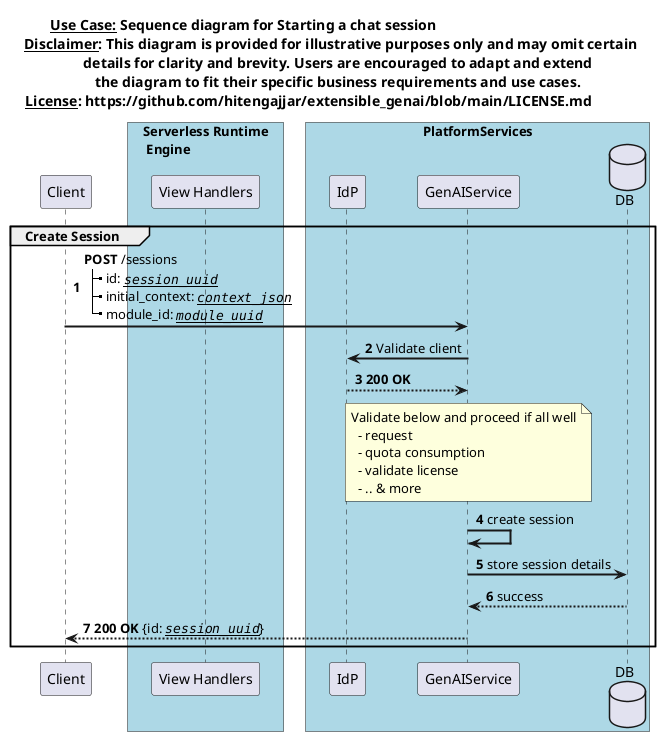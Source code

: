 @startuml

title
<u>Use Case:</u> Sequence diagram for Starting a chat session                                                 
<u>Disclaimer</u>: This diagram is provided for illustrative purposes only and may omit certain 
   details for clarity and brevity. Users are encouraged to adapt and extend
   the diagram to fit their specific business requirements and use cases.
<u>License</u>: https://github.com/hitengajjar/extensible_genai/blob/main/LICENSE.md             
End title

autonumber
skinparam ParticipantPadding 20
skinparam BoxPadding 10

skinparam sequenceArrowThickness 2

participant Client as C

box "Serverless Runtime\n Engine" #LightBlue
participant "View Handlers" as VH
end box

box "PlatformServices" #LightBlue 
participant IdP
participant GenAIService as GenAI
database DB
end box

group Create Session
  C -> GenAI: **POST** /sessions \n\
|_ id: ""//__session_uuid__//"" \n\
|_ initial_context: ""//__context_json__//"" \n\
|_ module_id: ""//__module_uuid__//""

  GenAI -> IdP: Validate client
  return **200 OK**

  note over GenAI
    Validate below and proceed if all well
      - request
      - quota consumption
      - validate license 
      - .. & more
  end note

  GenAI -> GenAI: create session
  GenAI -> DB: store session details
  return success
  GenAI --> C: **200 OK** {id: ""//__session_uuid__//""}
end
@enduml
